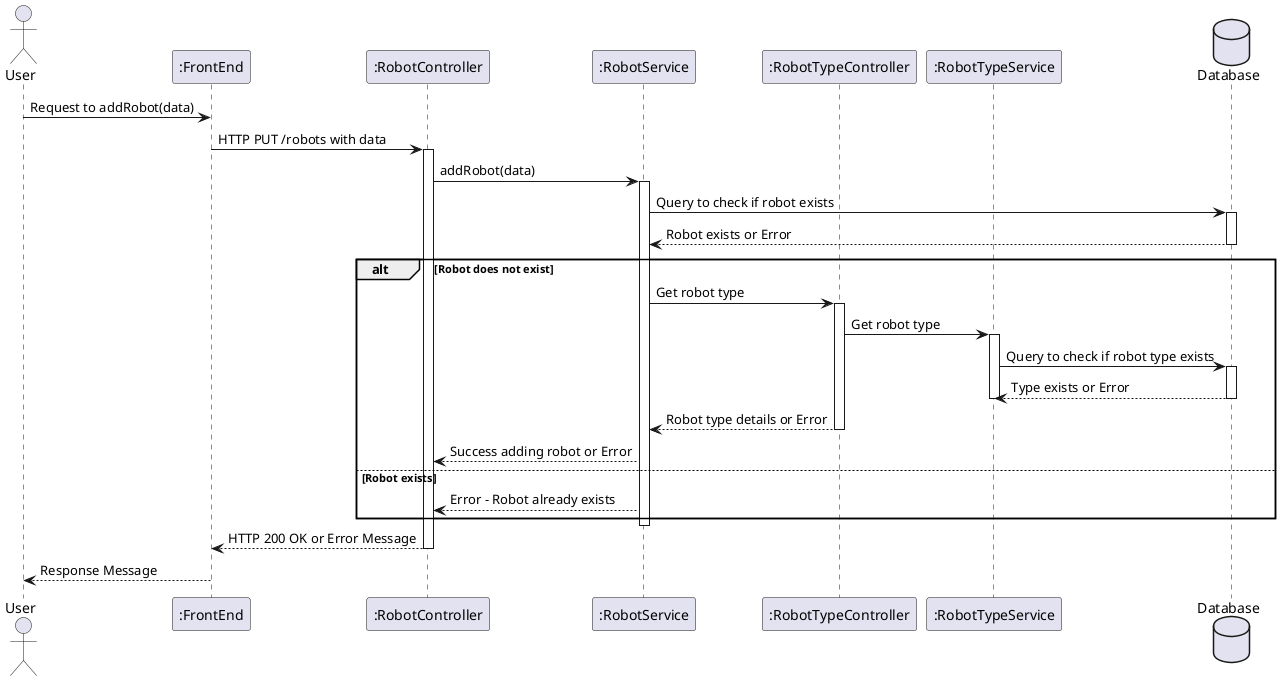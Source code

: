 @startuml lvl2_addRobot
actor "User" as user
participant ":FrontEnd" as frontend
participant ":RobotController" as controller
participant ":RobotService" as service
participant ":RobotTypeController" as typeController
participant ":RobotTypeService" as typeService

database "Database" as db

user -> frontend: Request to addRobot(data)
frontend -> controller: HTTP PUT /robots with data
activate controller
controller -> service: addRobot(data)
activate service
service -> db: Query to check if robot exists
activate db
db --> service: Robot exists or Error
deactivate db
alt Robot does not exist
  service -> typeController: Get robot type
  activate typeController
  typeController -> typeService: Get robot type
  activate typeService
  typeService -> db: Query to check if robot type exists
  activate db
  db --> typeService: Type exists or Error
  deactivate db
  deactivate typeService
  typeController --> service: Robot type details or Error
  deactivate typeController
  service --> controller: Success adding robot or Error
else Robot exists
  service --> controller: Error - Robot already exists
end
deactivate service
controller --> frontend: HTTP 200 OK or Error Message
deactivate controller
frontend --> user: Response Message
@enduml
